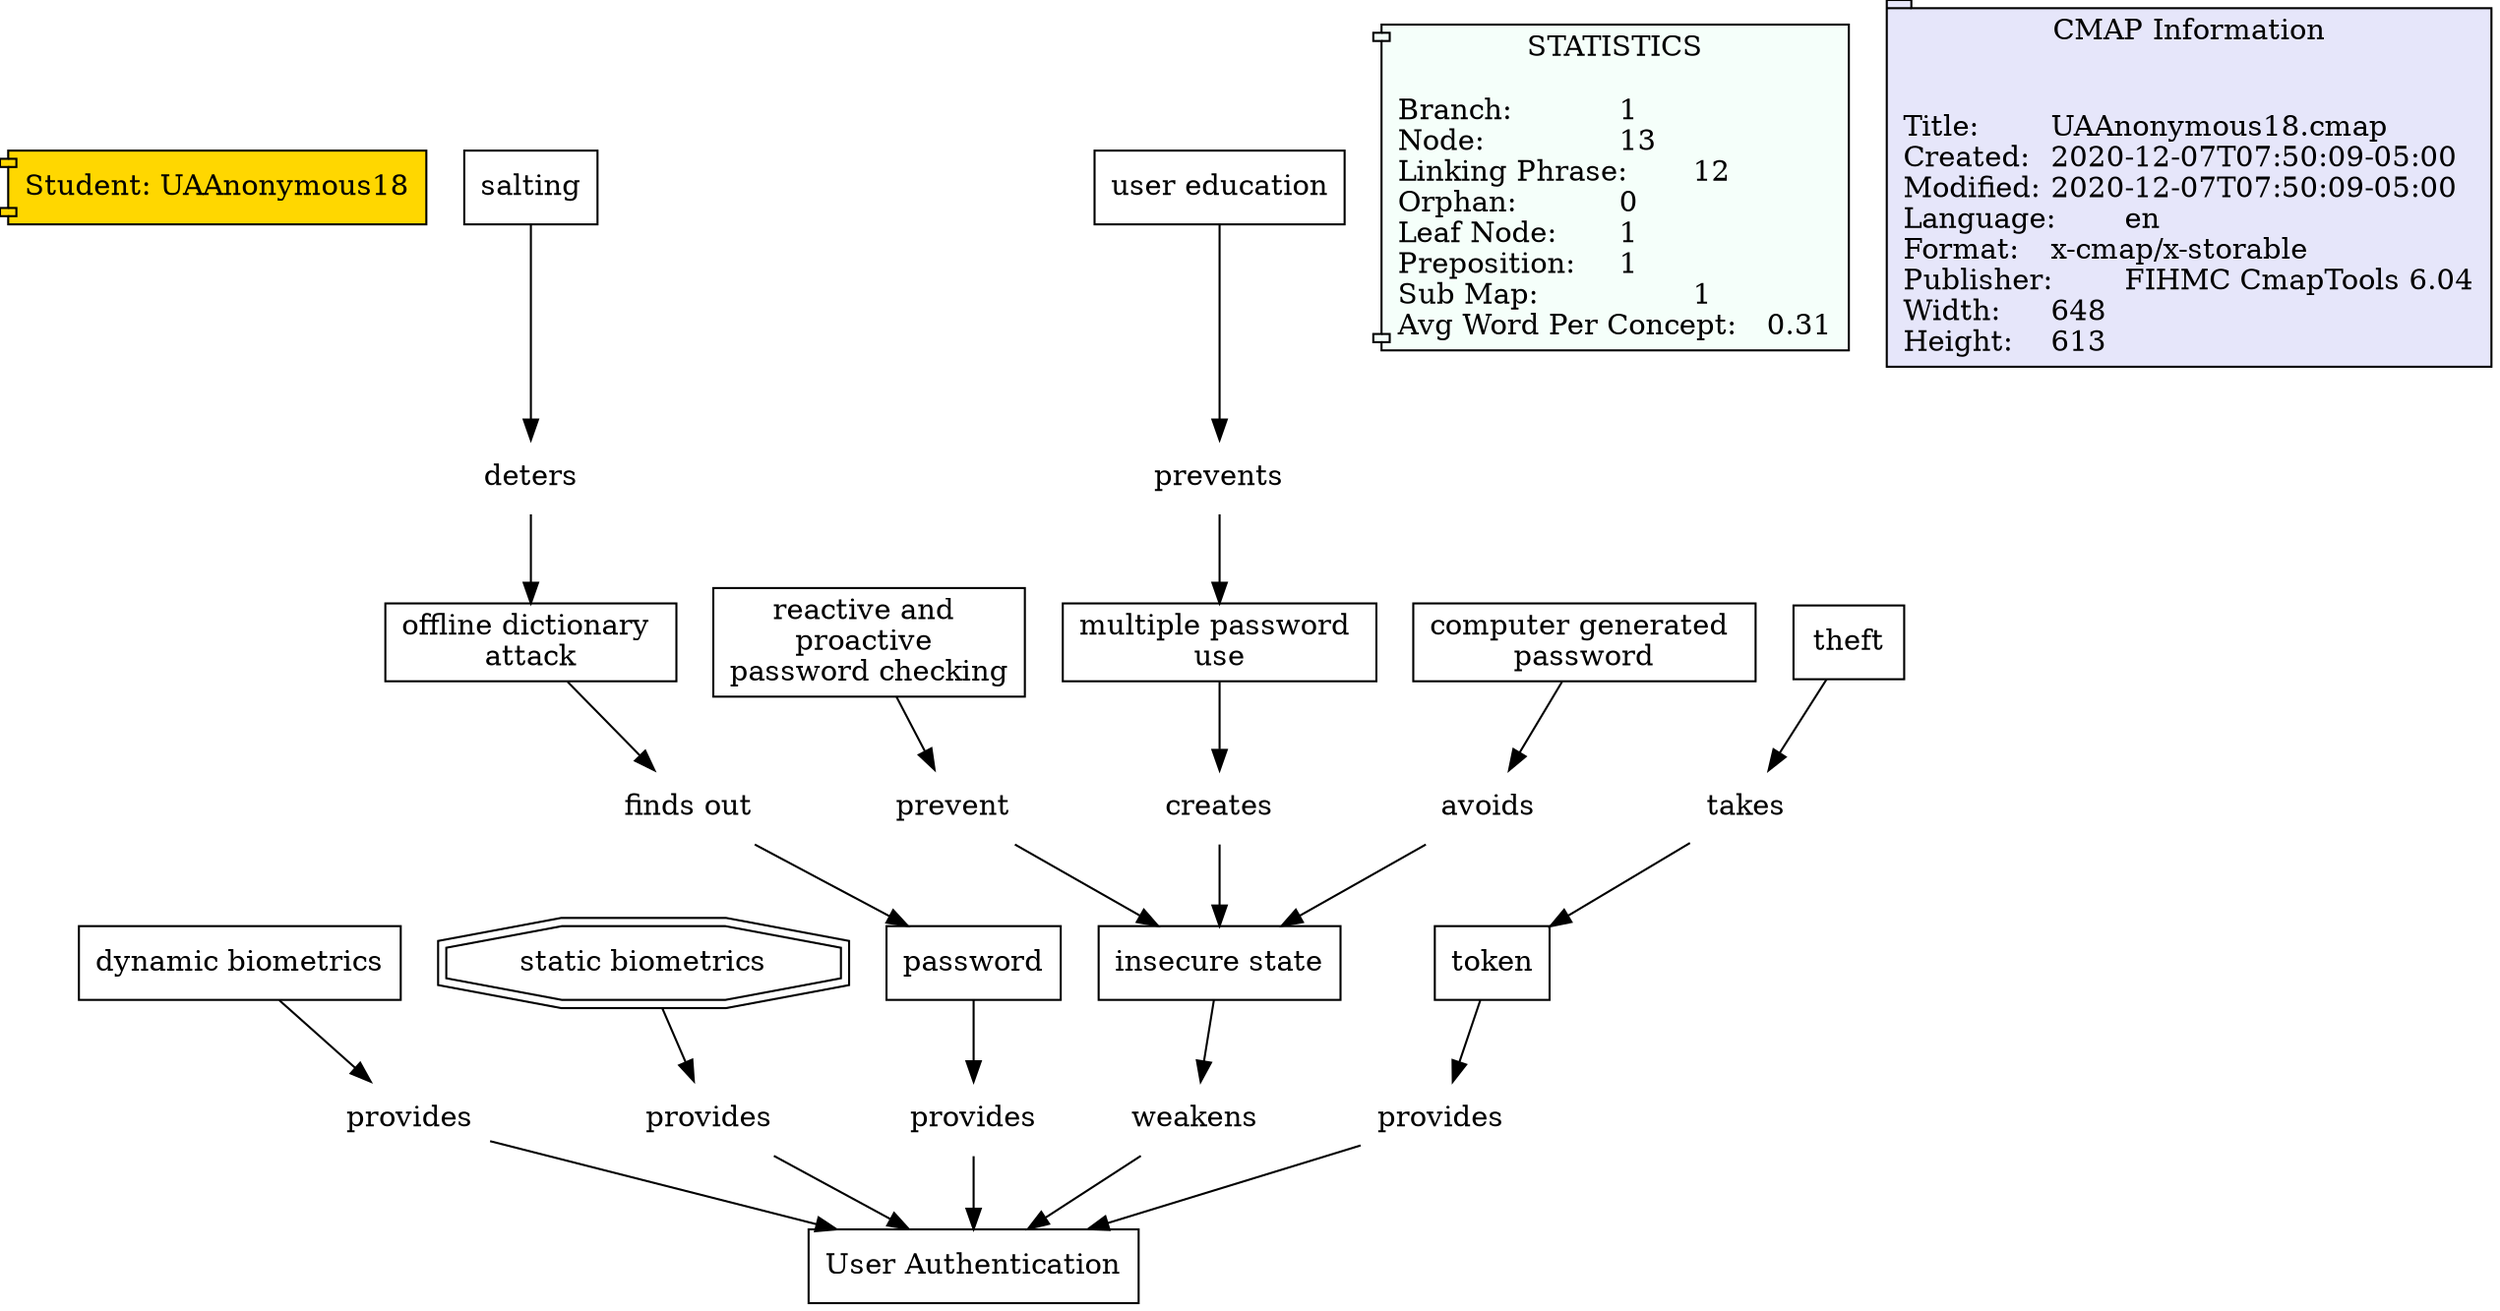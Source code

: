 // The Round Table
digraph {
	Student [label="Student: UAAnonymous18" fillcolor=gold shape=component style=filled]
	"1RQYL5DBM-WSS90Y-VL" [label="dynamic biometrics
" fillcolor=white shape=rect style=filled]
	"1RQYL5T14-1N1M9P1-WG" [label=provides shape=none]
	"1RQYL5DBM-WSS90Y-VL" -> "1RQYL5T14-1N1M9P1-WG" [constraint=true]
	"1RQYLK84L-21BWG05-1FC" [label=prevent shape=none]
	"1RQYLDCQF-187BSY8-157" [label="insecure state
" fillcolor=white shape=rect style=filled]
	"1RQYLK84L-21BWG05-1FC" -> "1RQYLDCQF-187BSY8-157" [constraint=true]
	"1RQYL4G9Q-283DZPW-SL" [label="static biometrics
" fillcolor=white shape=doubleoctagon style=filled]
	"1RQYL4ZS1-K243F2-TR" [label=provides shape=none]
	"1RQYL4G9Q-283DZPW-SL" -> "1RQYL4ZS1-K243F2-TR" [constraint=true]
	"1RQYL1F02-X22MXQ-JL" [label=provides shape=none]
	"1RQYKY1DX-1H4RWJ4-8F" [label="User Authentication
" fillcolor=white shape=rect style=filled]
	"1RQYL1F02-X22MXQ-JL" -> "1RQYKY1DX-1H4RWJ4-8F" [constraint=true]
	"1RQYL5T14-1N1M9P1-WG" [label=provides shape=none]
	"1RQYKY1DX-1H4RWJ4-8F" [label="User Authentication
" fillcolor=white shape=rect style=filled]
	"1RQYL5T14-1N1M9P1-WG" -> "1RQYKY1DX-1H4RWJ4-8F" [constraint=true]
	"1RQYLL1L0-Q1F5JJ-1GD" [label=weakens shape=none]
	"1RQYKY1DX-1H4RWJ4-8F" [label="User Authentication
" fillcolor=white shape=rect style=filled]
	"1RQYLL1L0-Q1F5JJ-1GD" -> "1RQYKY1DX-1H4RWJ4-8F" [constraint=true]
	"1RQYLHXY4-W8PT2D-1BV" [label=prevents shape=none]
	"1RQYLBZNR-1VG7VH3-135" [label="multiple password 
use" fillcolor=white shape=rect style=filled]
	"1RQYLHXY4-W8PT2D-1BV" -> "1RQYLBZNR-1VG7VH3-135" [constraint=true]
	"1RQYL6STC-2546JZ8-YJ" [label="finds out" shape=none]
	"1RQYKYDQN-1403QXM-D5" [label=password fillcolor=white shape=rect style=filled]
	"1RQYL6STC-2546JZ8-YJ" -> "1RQYKYDQN-1403QXM-D5" [constraint=true]
	"1RQYKYDQN-1403QXM-D5" [label=password fillcolor=white shape=rect style=filled]
	"1RQYL1F02-X22MXQ-JL" [label=provides shape=none]
	"1RQYKYDQN-1403QXM-D5" -> "1RQYL1F02-X22MXQ-JL" [constraint=true]
	"1RQYLHCLP-1G9SM7V-19J" [label="user education
" fillcolor=white shape=rect style=filled]
	"1RQYLHXY4-W8PT2D-1BV" [label=prevents shape=none]
	"1RQYLHCLP-1G9SM7V-19J" -> "1RQYLHXY4-W8PT2D-1BV" [constraint=true]
	"1RQYLDCQF-187BSY8-157" [label="insecure state
" fillcolor=white shape=rect style=filled]
	"1RQYLL1L0-Q1F5JJ-1GD" [label=weakens shape=none]
	"1RQYLDCQF-187BSY8-157" -> "1RQYLL1L0-Q1F5JJ-1GD" [constraint=true]
	"1RQYLBZNR-1VG7VH3-135" [label="multiple password 
use" fillcolor=white shape=rect style=filled]
	"1RQYLDTCP-R4TS76-15Z" [label=creates shape=none]
	"1RQYLBZNR-1VG7VH3-135" -> "1RQYLDTCP-R4TS76-15Z" [constraint=true]
	"1RQYLB59L-183RK41-12B" [label=takes shape=none]
	"1RQYL3TVS-RLKS8Z-R7" [label=token fillcolor=white shape=rect style=filled]
	"1RQYLB59L-183RK41-12B" -> "1RQYL3TVS-RLKS8Z-R7" [constraint=true]
	"1RQYL6989-19H7X01-X9" [label="offline dictionary 
attack" fillcolor=white shape=rect style=filled]
	"1RQYL6STC-2546JZ8-YJ" [label="finds out" shape=none]
	"1RQYL6989-19H7X01-X9" -> "1RQYL6STC-2546JZ8-YJ" [constraint=true]
	"1RQYLGNFN-23TLY1K-18R" [label=avoids shape=none]
	"1RQYLDCQF-187BSY8-157" [label="insecure state
" fillcolor=white shape=rect style=filled]
	"1RQYLGNFN-23TLY1K-18R" -> "1RQYLDCQF-187BSY8-157" [constraint=true]
	"1RQYLDTCP-R4TS76-15Z" [label=creates shape=none]
	"1RQYLDCQF-187BSY8-157" [label="insecure state
" fillcolor=white shape=rect style=filled]
	"1RQYLDTCP-R4TS76-15Z" -> "1RQYLDCQF-187BSY8-157" [constraint=true]
	"1RQYLJL1S-1KGDPS4-1CR" [label="reactive and 
proactive 
password checking
" fillcolor=white shape=rect style=filled]
	"1RQYLK84L-21BWG05-1FC" [label=prevent shape=none]
	"1RQYLJL1S-1KGDPS4-1CR" -> "1RQYLK84L-21BWG05-1FC" [constraint=true]
	"1RQYL473Q-K5N1VF-RR" [label=provides shape=none]
	"1RQYKY1DX-1H4RWJ4-8F" [label="User Authentication
" fillcolor=white shape=rect style=filled]
	"1RQYL473Q-K5N1VF-RR" -> "1RQYKY1DX-1H4RWJ4-8F" [constraint=true]
	"1RQYL97YB-216YY-112" [label=deters shape=none]
	"1RQYL6989-19H7X01-X9" [label="offline dictionary 
attack" fillcolor=white shape=rect style=filled]
	"1RQYL97YB-216YY-112" -> "1RQYL6989-19H7X01-X9" [constraint=true]
	"1RQYL8TF2-L82WWS-10G" [label=salting fillcolor=white shape=rect style=filled]
	"1RQYL97YB-216YY-112" [label=deters shape=none]
	"1RQYL8TF2-L82WWS-10G" -> "1RQYL97YB-216YY-112" [constraint=true]
	"1RQYL4ZS1-K243F2-TR" [label=provides shape=none]
	"1RQYKY1DX-1H4RWJ4-8F" [label="User Authentication
" fillcolor=white shape=rect style=filled]
	"1RQYL4ZS1-K243F2-TR" -> "1RQYKY1DX-1H4RWJ4-8F" [constraint=true]
	"1RQYLG50L-8PS60B-17J" [label="computer generated 
password" fillcolor=white shape=rect style=filled]
	"1RQYLGNFN-23TLY1K-18R" [label=avoids shape=none]
	"1RQYLG50L-8PS60B-17J" -> "1RQYLGNFN-23TLY1K-18R" [constraint=true]
	"1RQYL3TVS-RLKS8Z-R7" [label=token fillcolor=white shape=rect style=filled]
	"1RQYL473Q-K5N1VF-RR" [label=provides shape=none]
	"1RQYL3TVS-RLKS8Z-R7" -> "1RQYL473Q-K5N1VF-RR" [constraint=true]
	"1RQYL9KWC-K197V1-11W" [label=theft fillcolor=white shape=rect style=filled]
	"1RQYLB59L-183RK41-12B" [label=takes shape=none]
	"1RQYL9KWC-K197V1-11W" -> "1RQYLB59L-183RK41-12B" [constraint=true]
	statictics [label="STATISTICS
\lBranch:		1\lNode:		13\lLinking Phrase:	12\lOrphan:		0\lLeaf Node:	1\lPreposition:	1\lSub Map:		1\lAvg Word Per Concept:	0.31\l" Gsplines=true fillcolor="#F5FFFA" shape=component style=filled]
	file_info [label="CMAP Information

\lTitle:	UAAnonymous18.cmap\lCreated:	2020-12-07T07:50:09-05:00\lModified:	2020-12-07T07:50:09-05:00\lLanguage:	en\lFormat:	x-cmap/x-storable\lPublisher:	FIHMC CmapTools 6.04\lWidth:	648\lHeight:	613\l" Gsplines=true fillcolor="#E6E6FA" shape=tab style=filled]
}
